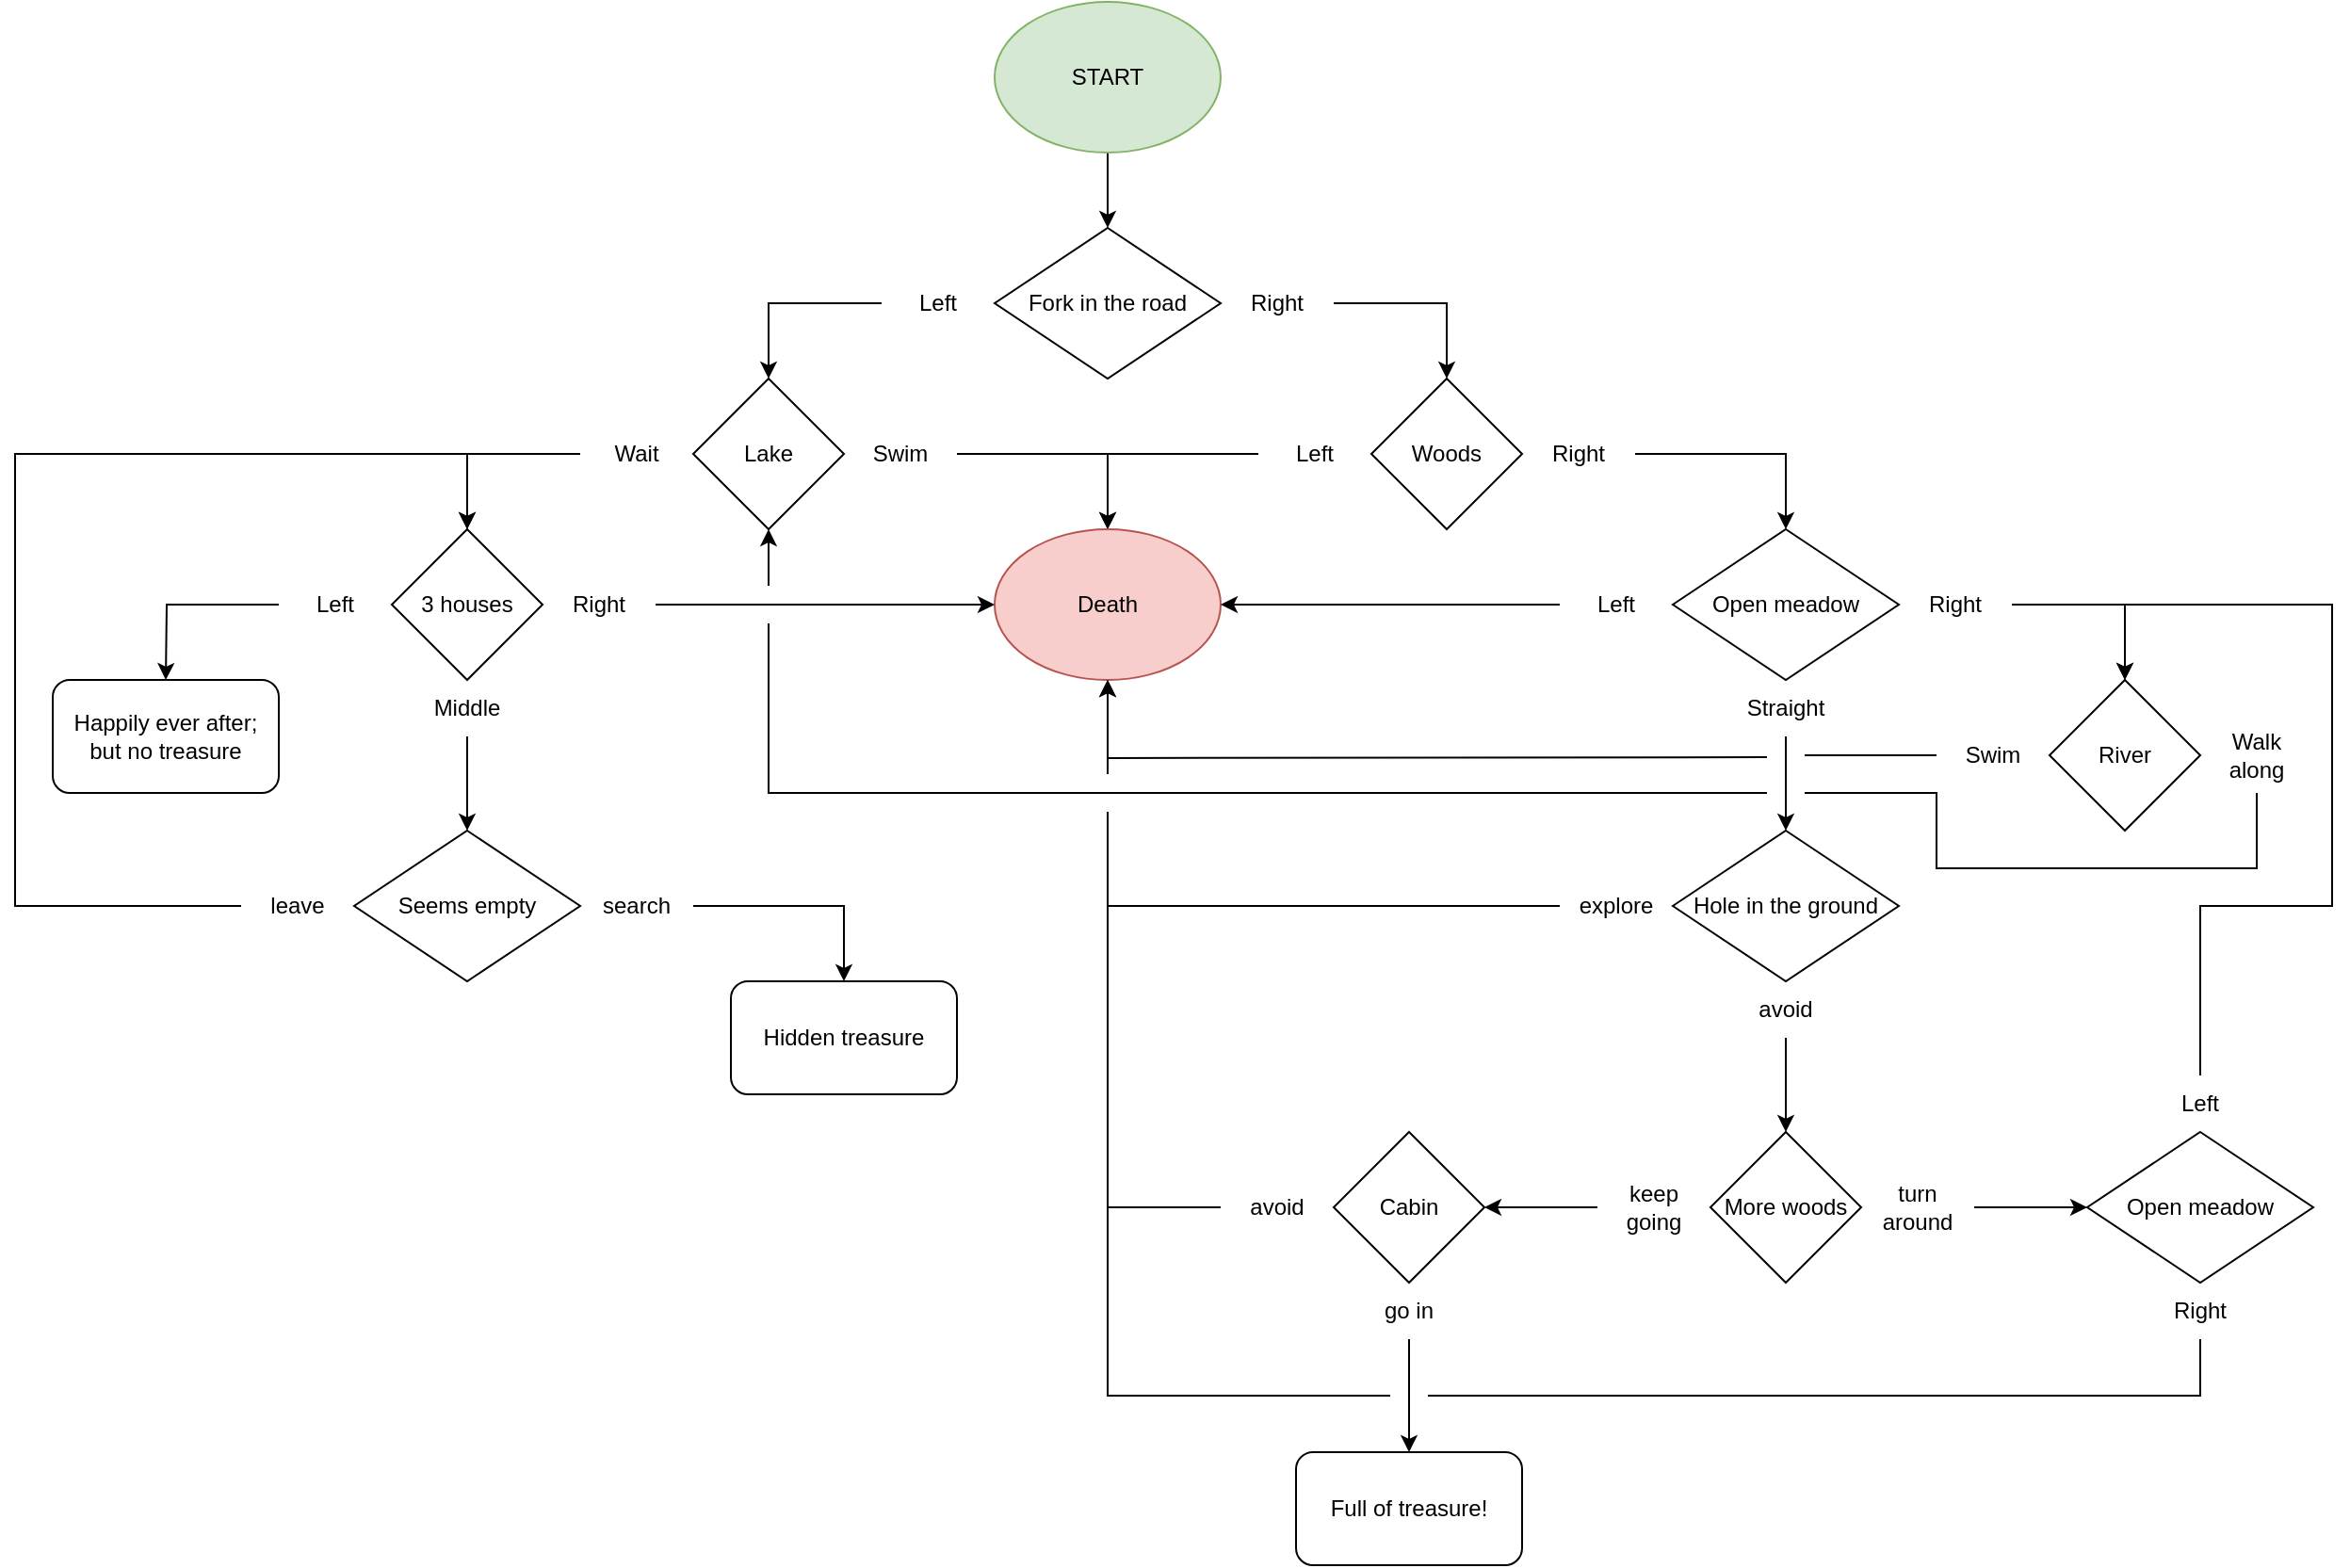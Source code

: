 <mxfile version="26.0.16">
  <diagram name="Page-1" id="Cdba50t0ieMIvedsJk5Y">
    <mxGraphModel dx="2497" dy="848" grid="1" gridSize="10" guides="1" tooltips="1" connect="1" arrows="1" fold="1" page="1" pageScale="1" pageWidth="850" pageHeight="1100" math="0" shadow="0">
      <root>
        <mxCell id="0" />
        <mxCell id="1" parent="0" />
        <mxCell id="O0Js-_DVqK8U6Sdbux2X-4" style="edgeStyle=orthogonalEdgeStyle;rounded=0;orthogonalLoop=1;jettySize=auto;html=1;entryX=0.5;entryY=0;entryDx=0;entryDy=0;" edge="1" parent="1" source="O0Js-_DVqK8U6Sdbux2X-2" target="O0Js-_DVqK8U6Sdbux2X-3">
          <mxGeometry relative="1" as="geometry" />
        </mxCell>
        <mxCell id="O0Js-_DVqK8U6Sdbux2X-2" value="START" style="ellipse;whiteSpace=wrap;html=1;fillColor=#d5e8d4;strokeColor=#82b366;" vertex="1" parent="1">
          <mxGeometry x="-60" y="40" width="120" height="80" as="geometry" />
        </mxCell>
        <mxCell id="O0Js-_DVqK8U6Sdbux2X-3" value="Fork in the road" style="rhombus;whiteSpace=wrap;html=1;" vertex="1" parent="1">
          <mxGeometry x="-60" y="160" width="120" height="80" as="geometry" />
        </mxCell>
        <mxCell id="O0Js-_DVqK8U6Sdbux2X-11" value="" style="edgeStyle=orthogonalEdgeStyle;rounded=0;orthogonalLoop=1;jettySize=auto;html=1;" edge="1" parent="1" source="O0Js-_DVqK8U6Sdbux2X-5" target="O0Js-_DVqK8U6Sdbux2X-10">
          <mxGeometry relative="1" as="geometry" />
        </mxCell>
        <mxCell id="O0Js-_DVqK8U6Sdbux2X-5" value="Left" style="text;html=1;align=center;verticalAlign=middle;whiteSpace=wrap;rounded=0;" vertex="1" parent="1">
          <mxGeometry x="-120" y="185" width="60" height="30" as="geometry" />
        </mxCell>
        <mxCell id="O0Js-_DVqK8U6Sdbux2X-9" value="" style="edgeStyle=orthogonalEdgeStyle;rounded=0;orthogonalLoop=1;jettySize=auto;html=1;" edge="1" parent="1" source="O0Js-_DVqK8U6Sdbux2X-6" target="O0Js-_DVqK8U6Sdbux2X-8">
          <mxGeometry relative="1" as="geometry" />
        </mxCell>
        <mxCell id="O0Js-_DVqK8U6Sdbux2X-6" value="Right" style="text;html=1;align=center;verticalAlign=middle;whiteSpace=wrap;rounded=0;" vertex="1" parent="1">
          <mxGeometry x="60" y="185" width="60" height="30" as="geometry" />
        </mxCell>
        <mxCell id="O0Js-_DVqK8U6Sdbux2X-8" value="Woods" style="rhombus;whiteSpace=wrap;html=1;" vertex="1" parent="1">
          <mxGeometry x="140" y="240" width="80" height="80" as="geometry" />
        </mxCell>
        <mxCell id="O0Js-_DVqK8U6Sdbux2X-10" value="Lake" style="rhombus;whiteSpace=wrap;html=1;" vertex="1" parent="1">
          <mxGeometry x="-220" y="240" width="80" height="80" as="geometry" />
        </mxCell>
        <mxCell id="O0Js-_DVqK8U6Sdbux2X-21" value="" style="edgeStyle=orthogonalEdgeStyle;rounded=0;orthogonalLoop=1;jettySize=auto;html=1;" edge="1" parent="1" source="O0Js-_DVqK8U6Sdbux2X-12" target="O0Js-_DVqK8U6Sdbux2X-20">
          <mxGeometry relative="1" as="geometry" />
        </mxCell>
        <mxCell id="O0Js-_DVqK8U6Sdbux2X-12" value="Wait" style="text;html=1;align=center;verticalAlign=middle;whiteSpace=wrap;rounded=0;" vertex="1" parent="1">
          <mxGeometry x="-280" y="265" width="60" height="30" as="geometry" />
        </mxCell>
        <mxCell id="O0Js-_DVqK8U6Sdbux2X-19" style="edgeStyle=orthogonalEdgeStyle;rounded=0;orthogonalLoop=1;jettySize=auto;html=1;" edge="1" parent="1" source="O0Js-_DVqK8U6Sdbux2X-13" target="O0Js-_DVqK8U6Sdbux2X-16">
          <mxGeometry relative="1" as="geometry" />
        </mxCell>
        <mxCell id="O0Js-_DVqK8U6Sdbux2X-13" value="Left" style="text;html=1;align=center;verticalAlign=middle;whiteSpace=wrap;rounded=0;" vertex="1" parent="1">
          <mxGeometry x="80" y="265" width="60" height="30" as="geometry" />
        </mxCell>
        <mxCell id="O0Js-_DVqK8U6Sdbux2X-18" style="edgeStyle=orthogonalEdgeStyle;rounded=0;orthogonalLoop=1;jettySize=auto;html=1;" edge="1" parent="1" source="O0Js-_DVqK8U6Sdbux2X-14" target="O0Js-_DVqK8U6Sdbux2X-16">
          <mxGeometry relative="1" as="geometry" />
        </mxCell>
        <mxCell id="O0Js-_DVqK8U6Sdbux2X-14" value="Swim" style="text;html=1;align=center;verticalAlign=middle;whiteSpace=wrap;rounded=0;" vertex="1" parent="1">
          <mxGeometry x="-140" y="265" width="60" height="30" as="geometry" />
        </mxCell>
        <mxCell id="O0Js-_DVqK8U6Sdbux2X-31" style="edgeStyle=orthogonalEdgeStyle;rounded=0;orthogonalLoop=1;jettySize=auto;html=1;" edge="1" parent="1" source="O0Js-_DVqK8U6Sdbux2X-15" target="O0Js-_DVqK8U6Sdbux2X-28">
          <mxGeometry relative="1" as="geometry" />
        </mxCell>
        <mxCell id="O0Js-_DVqK8U6Sdbux2X-15" value="Right" style="text;html=1;align=center;verticalAlign=middle;whiteSpace=wrap;rounded=0;" vertex="1" parent="1">
          <mxGeometry x="220" y="265" width="60" height="30" as="geometry" />
        </mxCell>
        <mxCell id="O0Js-_DVqK8U6Sdbux2X-16" value="Death" style="ellipse;whiteSpace=wrap;html=1;fillColor=#f8cecc;strokeColor=#b85450;" vertex="1" parent="1">
          <mxGeometry x="-60" y="320" width="120" height="80" as="geometry" />
        </mxCell>
        <mxCell id="O0Js-_DVqK8U6Sdbux2X-20" value="3 houses" style="rhombus;whiteSpace=wrap;html=1;" vertex="1" parent="1">
          <mxGeometry x="-380" y="320" width="80" height="80" as="geometry" />
        </mxCell>
        <mxCell id="O0Js-_DVqK8U6Sdbux2X-23" style="edgeStyle=orthogonalEdgeStyle;rounded=0;orthogonalLoop=1;jettySize=auto;html=1;entryX=0;entryY=0.5;entryDx=0;entryDy=0;" edge="1" parent="1" source="O0Js-_DVqK8U6Sdbux2X-22" target="O0Js-_DVqK8U6Sdbux2X-16">
          <mxGeometry relative="1" as="geometry" />
        </mxCell>
        <mxCell id="O0Js-_DVqK8U6Sdbux2X-22" value="Right" style="text;html=1;align=center;verticalAlign=middle;whiteSpace=wrap;rounded=0;" vertex="1" parent="1">
          <mxGeometry x="-300" y="345" width="60" height="30" as="geometry" />
        </mxCell>
        <mxCell id="O0Js-_DVqK8U6Sdbux2X-27" value="" style="edgeStyle=orthogonalEdgeStyle;rounded=0;orthogonalLoop=1;jettySize=auto;html=1;" edge="1" parent="1" source="O0Js-_DVqK8U6Sdbux2X-24" target="O0Js-_DVqK8U6Sdbux2X-26">
          <mxGeometry relative="1" as="geometry" />
        </mxCell>
        <mxCell id="O0Js-_DVqK8U6Sdbux2X-24" value="Middle" style="text;html=1;align=center;verticalAlign=middle;whiteSpace=wrap;rounded=0;" vertex="1" parent="1">
          <mxGeometry x="-370" y="400" width="60" height="30" as="geometry" />
        </mxCell>
        <mxCell id="O0Js-_DVqK8U6Sdbux2X-33" value="" style="edgeStyle=orthogonalEdgeStyle;rounded=0;orthogonalLoop=1;jettySize=auto;html=1;" edge="1" parent="1" source="O0Js-_DVqK8U6Sdbux2X-25">
          <mxGeometry relative="1" as="geometry">
            <mxPoint x="-500" y="400" as="targetPoint" />
          </mxGeometry>
        </mxCell>
        <mxCell id="O0Js-_DVqK8U6Sdbux2X-25" value="Left" style="text;html=1;align=center;verticalAlign=middle;whiteSpace=wrap;rounded=0;" vertex="1" parent="1">
          <mxGeometry x="-440" y="345" width="60" height="30" as="geometry" />
        </mxCell>
        <mxCell id="O0Js-_DVqK8U6Sdbux2X-26" value="Seems empty" style="rhombus;whiteSpace=wrap;html=1;" vertex="1" parent="1">
          <mxGeometry x="-400" y="480" width="120" height="80" as="geometry" />
        </mxCell>
        <mxCell id="O0Js-_DVqK8U6Sdbux2X-28" value="Open meadow" style="rhombus;whiteSpace=wrap;html=1;" vertex="1" parent="1">
          <mxGeometry x="300" y="320" width="120" height="80" as="geometry" />
        </mxCell>
        <mxCell id="O0Js-_DVqK8U6Sdbux2X-36" value="Hole in the ground" style="rhombus;whiteSpace=wrap;html=1;" vertex="1" parent="1">
          <mxGeometry x="300" y="480" width="120" height="80" as="geometry" />
        </mxCell>
        <mxCell id="O0Js-_DVqK8U6Sdbux2X-38" value="River" style="rhombus;whiteSpace=wrap;html=1;" vertex="1" parent="1">
          <mxGeometry x="500" y="400" width="80" height="80" as="geometry" />
        </mxCell>
        <mxCell id="O0Js-_DVqK8U6Sdbux2X-45" style="edgeStyle=orthogonalEdgeStyle;rounded=0;orthogonalLoop=1;jettySize=auto;html=1;entryX=0.5;entryY=0;entryDx=0;entryDy=0;" edge="1" parent="1" source="O0Js-_DVqK8U6Sdbux2X-40" target="O0Js-_DVqK8U6Sdbux2X-36">
          <mxGeometry relative="1" as="geometry" />
        </mxCell>
        <mxCell id="O0Js-_DVqK8U6Sdbux2X-40" value="Straight" style="text;html=1;align=center;verticalAlign=middle;whiteSpace=wrap;rounded=0;" vertex="1" parent="1">
          <mxGeometry x="330" y="400" width="60" height="30" as="geometry" />
        </mxCell>
        <mxCell id="O0Js-_DVqK8U6Sdbux2X-44" style="edgeStyle=orthogonalEdgeStyle;rounded=0;orthogonalLoop=1;jettySize=auto;html=1;entryX=0.5;entryY=0;entryDx=0;entryDy=0;" edge="1" parent="1" source="O0Js-_DVqK8U6Sdbux2X-41" target="O0Js-_DVqK8U6Sdbux2X-38">
          <mxGeometry relative="1" as="geometry" />
        </mxCell>
        <mxCell id="O0Js-_DVqK8U6Sdbux2X-41" value="Right" style="text;html=1;align=center;verticalAlign=middle;whiteSpace=wrap;rounded=0;" vertex="1" parent="1">
          <mxGeometry x="420" y="345" width="60" height="30" as="geometry" />
        </mxCell>
        <mxCell id="O0Js-_DVqK8U6Sdbux2X-43" style="edgeStyle=orthogonalEdgeStyle;rounded=0;orthogonalLoop=1;jettySize=auto;html=1;entryX=1;entryY=0.5;entryDx=0;entryDy=0;" edge="1" parent="1" source="O0Js-_DVqK8U6Sdbux2X-42" target="O0Js-_DVqK8U6Sdbux2X-16">
          <mxGeometry relative="1" as="geometry">
            <mxPoint x="180" y="400" as="targetPoint" />
          </mxGeometry>
        </mxCell>
        <mxCell id="O0Js-_DVqK8U6Sdbux2X-42" value="Left" style="text;html=1;align=center;verticalAlign=middle;whiteSpace=wrap;rounded=0;" vertex="1" parent="1">
          <mxGeometry x="240" y="345" width="60" height="30" as="geometry" />
        </mxCell>
        <mxCell id="O0Js-_DVqK8U6Sdbux2X-47" value="Happily ever after;&lt;div&gt;but no treasure&lt;/div&gt;" style="rounded=1;whiteSpace=wrap;html=1;" vertex="1" parent="1">
          <mxGeometry x="-560" y="400" width="120" height="60" as="geometry" />
        </mxCell>
        <mxCell id="O0Js-_DVqK8U6Sdbux2X-49" style="edgeStyle=orthogonalEdgeStyle;rounded=0;orthogonalLoop=1;jettySize=auto;html=1;entryX=0.5;entryY=1;entryDx=0;entryDy=0;" edge="1" parent="1" target="O0Js-_DVqK8U6Sdbux2X-16">
          <mxGeometry relative="1" as="geometry">
            <mxPoint x="350" y="441" as="sourcePoint" />
          </mxGeometry>
        </mxCell>
        <mxCell id="O0Js-_DVqK8U6Sdbux2X-48" value="Swim" style="text;html=1;align=center;verticalAlign=middle;whiteSpace=wrap;rounded=0;" vertex="1" parent="1">
          <mxGeometry x="440" y="425" width="60" height="30" as="geometry" />
        </mxCell>
        <mxCell id="O0Js-_DVqK8U6Sdbux2X-50" value="" style="endArrow=none;html=1;rounded=0;exitX=0;exitY=0.5;exitDx=0;exitDy=0;" edge="1" parent="1" source="O0Js-_DVqK8U6Sdbux2X-48">
          <mxGeometry width="50" height="50" relative="1" as="geometry">
            <mxPoint x="-10" y="460" as="sourcePoint" />
            <mxPoint x="370" y="440" as="targetPoint" />
          </mxGeometry>
        </mxCell>
        <mxCell id="O0Js-_DVqK8U6Sdbux2X-51" value="Walk along" style="text;html=1;align=center;verticalAlign=middle;whiteSpace=wrap;rounded=0;" vertex="1" parent="1">
          <mxGeometry x="580" y="425" width="60" height="30" as="geometry" />
        </mxCell>
        <mxCell id="O0Js-_DVqK8U6Sdbux2X-53" value="" style="endArrow=none;html=1;rounded=0;" edge="1" parent="1">
          <mxGeometry width="50" height="50" relative="1" as="geometry">
            <mxPoint x="370" y="460" as="sourcePoint" />
            <mxPoint x="610" y="460" as="targetPoint" />
            <Array as="points">
              <mxPoint x="440" y="460" />
              <mxPoint x="440" y="500" />
              <mxPoint x="610" y="500" />
            </Array>
          </mxGeometry>
        </mxCell>
        <mxCell id="O0Js-_DVqK8U6Sdbux2X-54" value="" style="endArrow=classic;html=1;rounded=0;entryX=0.5;entryY=1;entryDx=0;entryDy=0;" edge="1" parent="1" target="O0Js-_DVqK8U6Sdbux2X-10">
          <mxGeometry width="50" height="50" relative="1" as="geometry">
            <mxPoint x="-180" y="350" as="sourcePoint" />
            <mxPoint x="-170" y="440" as="targetPoint" />
          </mxGeometry>
        </mxCell>
        <mxCell id="O0Js-_DVqK8U6Sdbux2X-55" value="" style="endArrow=none;html=1;rounded=0;" edge="1" parent="1">
          <mxGeometry width="50" height="50" relative="1" as="geometry">
            <mxPoint x="350" y="460" as="sourcePoint" />
            <mxPoint x="-180" y="370" as="targetPoint" />
            <Array as="points">
              <mxPoint x="-180" y="460" />
            </Array>
          </mxGeometry>
        </mxCell>
        <mxCell id="O0Js-_DVqK8U6Sdbux2X-56" value="" style="endArrow=none;html=1;rounded=0;entryX=0;entryY=0.5;entryDx=0;entryDy=0;" edge="1" parent="1" target="O0Js-_DVqK8U6Sdbux2X-58">
          <mxGeometry width="50" height="50" relative="1" as="geometry">
            <mxPoint y="470" as="sourcePoint" />
            <mxPoint x="250" y="520" as="targetPoint" />
            <Array as="points">
              <mxPoint y="520" />
            </Array>
          </mxGeometry>
        </mxCell>
        <mxCell id="O0Js-_DVqK8U6Sdbux2X-57" value="" style="endArrow=classic;html=1;rounded=0;" edge="1" parent="1">
          <mxGeometry width="50" height="50" relative="1" as="geometry">
            <mxPoint y="450" as="sourcePoint" />
            <mxPoint y="400" as="targetPoint" />
          </mxGeometry>
        </mxCell>
        <mxCell id="O0Js-_DVqK8U6Sdbux2X-58" value="explore" style="text;html=1;align=center;verticalAlign=middle;whiteSpace=wrap;rounded=0;" vertex="1" parent="1">
          <mxGeometry x="240" y="505" width="60" height="30" as="geometry" />
        </mxCell>
        <mxCell id="O0Js-_DVqK8U6Sdbux2X-66" value="" style="edgeStyle=orthogonalEdgeStyle;rounded=0;orthogonalLoop=1;jettySize=auto;html=1;" edge="1" parent="1" source="O0Js-_DVqK8U6Sdbux2X-59" target="O0Js-_DVqK8U6Sdbux2X-65">
          <mxGeometry relative="1" as="geometry" />
        </mxCell>
        <mxCell id="O0Js-_DVqK8U6Sdbux2X-59" value="avoid" style="text;html=1;align=center;verticalAlign=middle;whiteSpace=wrap;rounded=0;" vertex="1" parent="1">
          <mxGeometry x="330" y="560" width="60" height="30" as="geometry" />
        </mxCell>
        <mxCell id="O0Js-_DVqK8U6Sdbux2X-62" style="edgeStyle=orthogonalEdgeStyle;rounded=0;orthogonalLoop=1;jettySize=auto;html=1;entryX=0.5;entryY=0;entryDx=0;entryDy=0;" edge="1" parent="1" source="O0Js-_DVqK8U6Sdbux2X-60" target="O0Js-_DVqK8U6Sdbux2X-20">
          <mxGeometry relative="1" as="geometry">
            <mxPoint x="-410" y="280" as="targetPoint" />
            <Array as="points">
              <mxPoint x="-580" y="520" />
              <mxPoint x="-580" y="280" />
              <mxPoint x="-340" y="280" />
            </Array>
          </mxGeometry>
        </mxCell>
        <mxCell id="O0Js-_DVqK8U6Sdbux2X-60" value="leave" style="text;html=1;align=center;verticalAlign=middle;whiteSpace=wrap;rounded=0;" vertex="1" parent="1">
          <mxGeometry x="-460" y="505" width="60" height="30" as="geometry" />
        </mxCell>
        <mxCell id="O0Js-_DVqK8U6Sdbux2X-64" style="edgeStyle=orthogonalEdgeStyle;rounded=0;orthogonalLoop=1;jettySize=auto;html=1;entryX=0.5;entryY=0;entryDx=0;entryDy=0;" edge="1" parent="1" source="O0Js-_DVqK8U6Sdbux2X-61" target="O0Js-_DVqK8U6Sdbux2X-63">
          <mxGeometry relative="1" as="geometry" />
        </mxCell>
        <mxCell id="O0Js-_DVqK8U6Sdbux2X-61" value="search" style="text;html=1;align=center;verticalAlign=middle;whiteSpace=wrap;rounded=0;" vertex="1" parent="1">
          <mxGeometry x="-280" y="505" width="60" height="30" as="geometry" />
        </mxCell>
        <mxCell id="O0Js-_DVqK8U6Sdbux2X-63" value="Hidden treasure" style="rounded=1;whiteSpace=wrap;html=1;" vertex="1" parent="1">
          <mxGeometry x="-200" y="560" width="120" height="60" as="geometry" />
        </mxCell>
        <mxCell id="O0Js-_DVqK8U6Sdbux2X-65" value="More woods" style="rhombus;whiteSpace=wrap;html=1;" vertex="1" parent="1">
          <mxGeometry x="320" y="640" width="80" height="80" as="geometry" />
        </mxCell>
        <mxCell id="O0Js-_DVqK8U6Sdbux2X-69" style="edgeStyle=orthogonalEdgeStyle;rounded=0;orthogonalLoop=1;jettySize=auto;html=1;entryX=1;entryY=0.5;entryDx=0;entryDy=0;" edge="1" parent="1" source="O0Js-_DVqK8U6Sdbux2X-67">
          <mxGeometry relative="1" as="geometry">
            <mxPoint x="200" y="680" as="targetPoint" />
          </mxGeometry>
        </mxCell>
        <mxCell id="O0Js-_DVqK8U6Sdbux2X-67" value="keep going" style="text;html=1;align=center;verticalAlign=middle;whiteSpace=wrap;rounded=0;" vertex="1" parent="1">
          <mxGeometry x="260" y="665" width="60" height="30" as="geometry" />
        </mxCell>
        <mxCell id="O0Js-_DVqK8U6Sdbux2X-70" value="Cabin" style="rhombus;whiteSpace=wrap;html=1;" vertex="1" parent="1">
          <mxGeometry x="120" y="640" width="80" height="80" as="geometry" />
        </mxCell>
        <mxCell id="O0Js-_DVqK8U6Sdbux2X-76" style="edgeStyle=orthogonalEdgeStyle;rounded=0;orthogonalLoop=1;jettySize=auto;html=1;entryX=0.5;entryY=0;entryDx=0;entryDy=0;" edge="1" parent="1" source="O0Js-_DVqK8U6Sdbux2X-71" target="O0Js-_DVqK8U6Sdbux2X-75">
          <mxGeometry relative="1" as="geometry" />
        </mxCell>
        <mxCell id="O0Js-_DVqK8U6Sdbux2X-71" value="go in" style="text;html=1;align=center;verticalAlign=middle;whiteSpace=wrap;rounded=0;" vertex="1" parent="1">
          <mxGeometry x="130" y="720" width="60" height="30" as="geometry" />
        </mxCell>
        <mxCell id="O0Js-_DVqK8U6Sdbux2X-72" value="avoid" style="text;html=1;align=center;verticalAlign=middle;whiteSpace=wrap;rounded=0;" vertex="1" parent="1">
          <mxGeometry x="60" y="665" width="60" height="30" as="geometry" />
        </mxCell>
        <mxCell id="O0Js-_DVqK8U6Sdbux2X-74" value="" style="endArrow=none;html=1;rounded=0;exitX=0;exitY=0.5;exitDx=0;exitDy=0;" edge="1" parent="1" source="O0Js-_DVqK8U6Sdbux2X-72">
          <mxGeometry width="50" height="50" relative="1" as="geometry">
            <mxPoint x="20" y="680" as="sourcePoint" />
            <mxPoint y="520" as="targetPoint" />
            <Array as="points">
              <mxPoint y="680" />
            </Array>
          </mxGeometry>
        </mxCell>
        <mxCell id="O0Js-_DVqK8U6Sdbux2X-75" value="Full of treasure!" style="rounded=1;whiteSpace=wrap;html=1;" vertex="1" parent="1">
          <mxGeometry x="100" y="810" width="120" height="60" as="geometry" />
        </mxCell>
        <mxCell id="O0Js-_DVqK8U6Sdbux2X-79" value="" style="edgeStyle=orthogonalEdgeStyle;rounded=0;orthogonalLoop=1;jettySize=auto;html=1;" edge="1" parent="1" source="O0Js-_DVqK8U6Sdbux2X-77" target="O0Js-_DVqK8U6Sdbux2X-78">
          <mxGeometry relative="1" as="geometry" />
        </mxCell>
        <mxCell id="O0Js-_DVqK8U6Sdbux2X-77" value="turn around" style="text;html=1;align=center;verticalAlign=middle;whiteSpace=wrap;rounded=0;" vertex="1" parent="1">
          <mxGeometry x="400" y="665" width="60" height="30" as="geometry" />
        </mxCell>
        <mxCell id="O0Js-_DVqK8U6Sdbux2X-78" value="Open meadow" style="rhombus;whiteSpace=wrap;html=1;" vertex="1" parent="1">
          <mxGeometry x="520" y="640" width="120" height="80" as="geometry" />
        </mxCell>
        <mxCell id="O0Js-_DVqK8U6Sdbux2X-81" style="edgeStyle=orthogonalEdgeStyle;rounded=0;orthogonalLoop=1;jettySize=auto;html=1;entryX=0.5;entryY=0;entryDx=0;entryDy=0;" edge="1" parent="1" source="O0Js-_DVqK8U6Sdbux2X-80" target="O0Js-_DVqK8U6Sdbux2X-38">
          <mxGeometry relative="1" as="geometry">
            <mxPoint x="630" y="380" as="targetPoint" />
            <Array as="points">
              <mxPoint x="580" y="520" />
              <mxPoint x="650" y="520" />
              <mxPoint x="650" y="360" />
              <mxPoint x="540" y="360" />
            </Array>
          </mxGeometry>
        </mxCell>
        <mxCell id="O0Js-_DVqK8U6Sdbux2X-80" value="Left" style="text;html=1;align=center;verticalAlign=middle;whiteSpace=wrap;rounded=0;" vertex="1" parent="1">
          <mxGeometry x="550" y="610" width="60" height="30" as="geometry" />
        </mxCell>
        <mxCell id="O0Js-_DVqK8U6Sdbux2X-82" value="Right" style="text;html=1;align=center;verticalAlign=middle;whiteSpace=wrap;rounded=0;" vertex="1" parent="1">
          <mxGeometry x="550" y="720" width="60" height="30" as="geometry" />
        </mxCell>
        <mxCell id="O0Js-_DVqK8U6Sdbux2X-83" value="" style="endArrow=none;html=1;rounded=0;entryX=0.5;entryY=1;entryDx=0;entryDy=0;" edge="1" parent="1" target="O0Js-_DVqK8U6Sdbux2X-82">
          <mxGeometry width="50" height="50" relative="1" as="geometry">
            <mxPoint x="170" y="780" as="sourcePoint" />
            <mxPoint x="580" y="820" as="targetPoint" />
            <Array as="points">
              <mxPoint x="300" y="780" />
              <mxPoint x="580" y="780" />
            </Array>
          </mxGeometry>
        </mxCell>
        <mxCell id="O0Js-_DVqK8U6Sdbux2X-84" value="" style="endArrow=none;html=1;rounded=0;" edge="1" parent="1">
          <mxGeometry width="50" height="50" relative="1" as="geometry">
            <mxPoint x="150" y="780" as="sourcePoint" />
            <mxPoint y="680" as="targetPoint" />
            <Array as="points">
              <mxPoint y="780" />
            </Array>
          </mxGeometry>
        </mxCell>
      </root>
    </mxGraphModel>
  </diagram>
</mxfile>
